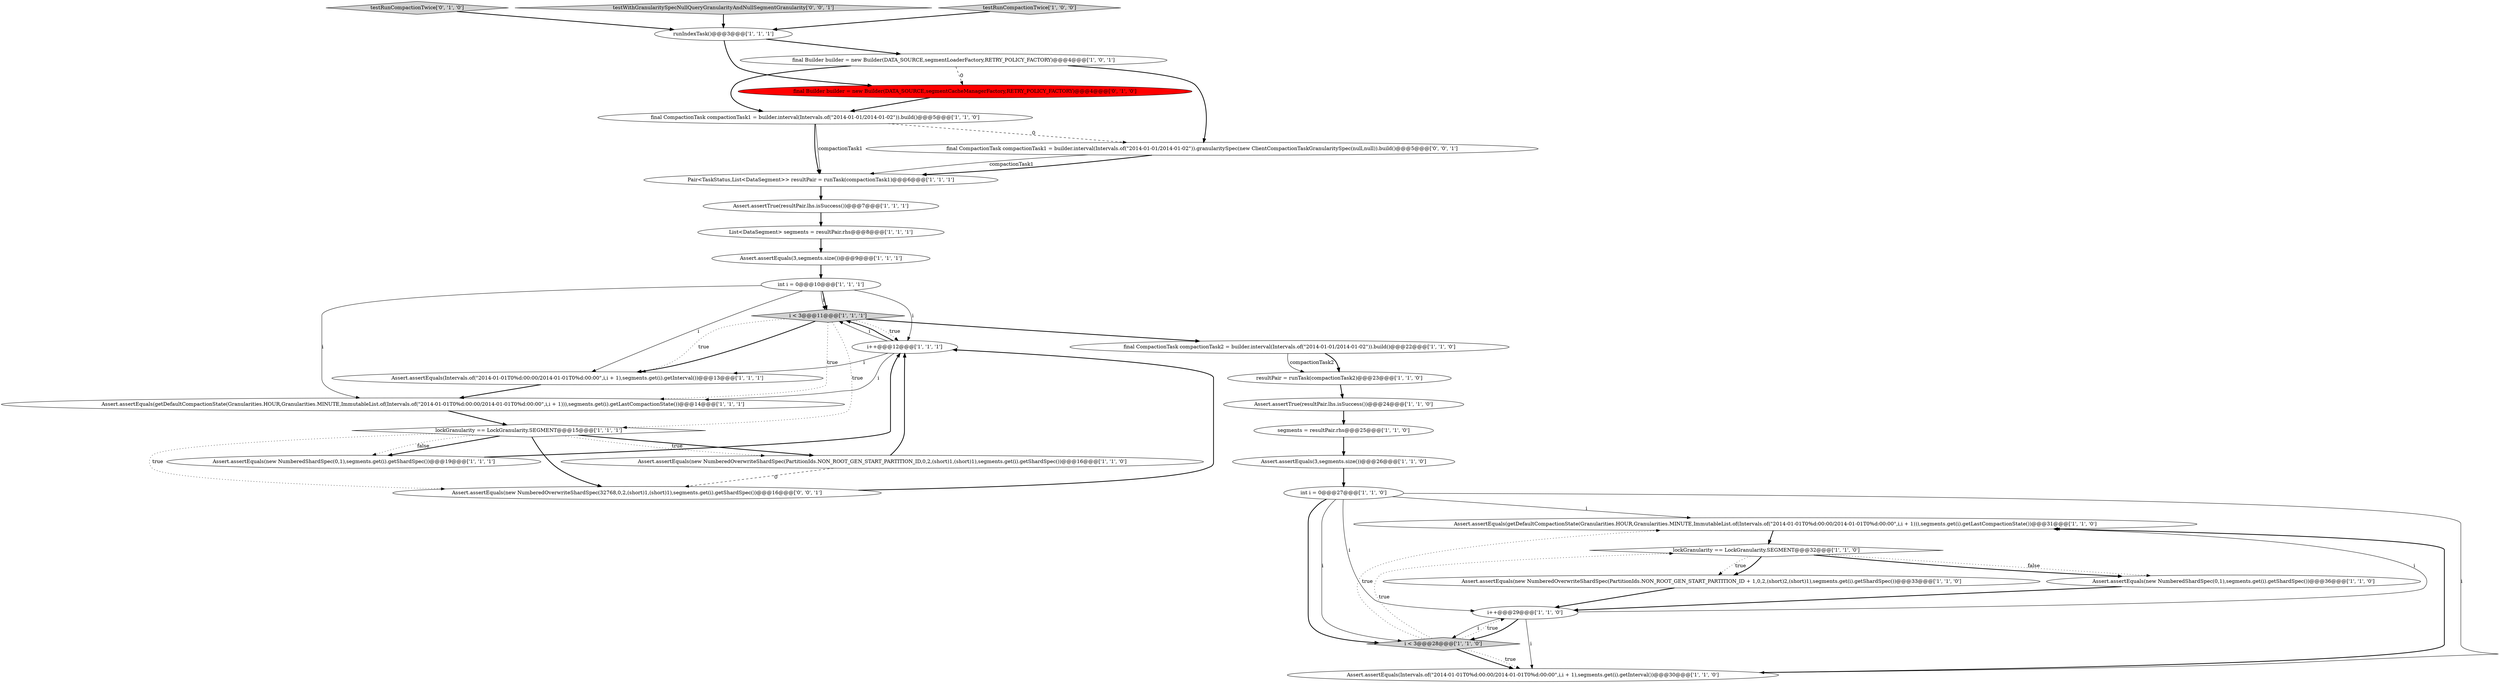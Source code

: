 digraph {
17 [style = filled, label = "Assert.assertEquals(getDefaultCompactionState(Granularities.HOUR,Granularities.MINUTE,ImmutableList.of(Intervals.of(\"2014-01-01T0%d:00:00/2014-01-01T0%d:00:00\",i,i + 1))),segments.get(i).getLastCompactionState())@@@31@@@['1', '1', '0']", fillcolor = white, shape = ellipse image = "AAA0AAABBB1BBB"];
8 [style = filled, label = "segments = resultPair.rhs@@@25@@@['1', '1', '0']", fillcolor = white, shape = ellipse image = "AAA0AAABBB1BBB"];
12 [style = filled, label = "i++@@@12@@@['1', '1', '1']", fillcolor = white, shape = ellipse image = "AAA0AAABBB1BBB"];
14 [style = filled, label = "i++@@@29@@@['1', '1', '0']", fillcolor = white, shape = ellipse image = "AAA0AAABBB1BBB"];
10 [style = filled, label = "Assert.assertEquals(3,segments.size())@@@26@@@['1', '1', '0']", fillcolor = white, shape = ellipse image = "AAA0AAABBB1BBB"];
11 [style = filled, label = "final Builder builder = new Builder(DATA_SOURCE,segmentLoaderFactory,RETRY_POLICY_FACTORY)@@@4@@@['1', '0', '1']", fillcolor = white, shape = ellipse image = "AAA0AAABBB1BBB"];
25 [style = filled, label = "lockGranularity == LockGranularity.SEGMENT@@@32@@@['1', '1', '0']", fillcolor = white, shape = diamond image = "AAA0AAABBB1BBB"];
18 [style = filled, label = "Assert.assertTrue(resultPair.lhs.isSuccess())@@@7@@@['1', '1', '1']", fillcolor = white, shape = ellipse image = "AAA0AAABBB1BBB"];
9 [style = filled, label = "i < 3@@@11@@@['1', '1', '1']", fillcolor = lightgray, shape = diamond image = "AAA0AAABBB1BBB"];
7 [style = filled, label = "Assert.assertEquals(Intervals.of(\"2014-01-01T0%d:00:00/2014-01-01T0%d:00:00\",i,i + 1),segments.get(i).getInterval())@@@30@@@['1', '1', '0']", fillcolor = white, shape = ellipse image = "AAA0AAABBB1BBB"];
29 [style = filled, label = "testRunCompactionTwice['0', '1', '0']", fillcolor = lightgray, shape = diamond image = "AAA0AAABBB2BBB"];
32 [style = filled, label = "testWithGranularitySpecNullQueryGranularityAndNullSegmentGranularity['0', '0', '1']", fillcolor = lightgray, shape = diamond image = "AAA0AAABBB3BBB"];
30 [style = filled, label = "final Builder builder = new Builder(DATA_SOURCE,segmentCacheManagerFactory,RETRY_POLICY_FACTORY)@@@4@@@['0', '1', '0']", fillcolor = red, shape = ellipse image = "AAA1AAABBB2BBB"];
13 [style = filled, label = "final CompactionTask compactionTask1 = builder.interval(Intervals.of(\"2014-01-01/2014-01-02\")).build()@@@5@@@['1', '1', '0']", fillcolor = white, shape = ellipse image = "AAA0AAABBB1BBB"];
16 [style = filled, label = "Pair<TaskStatus,List<DataSegment>> resultPair = runTask(compactionTask1)@@@6@@@['1', '1', '1']", fillcolor = white, shape = ellipse image = "AAA0AAABBB1BBB"];
15 [style = filled, label = "Assert.assertEquals(new NumberedOverwriteShardSpec(PartitionIds.NON_ROOT_GEN_START_PARTITION_ID,0,2,(short)1,(short)1),segments.get(i).getShardSpec())@@@16@@@['1', '1', '0']", fillcolor = white, shape = ellipse image = "AAA0AAABBB1BBB"];
6 [style = filled, label = "Assert.assertEquals(3,segments.size())@@@9@@@['1', '1', '1']", fillcolor = white, shape = ellipse image = "AAA0AAABBB1BBB"];
5 [style = filled, label = "int i = 0@@@27@@@['1', '1', '0']", fillcolor = white, shape = ellipse image = "AAA0AAABBB1BBB"];
1 [style = filled, label = "Assert.assertTrue(resultPair.lhs.isSuccess())@@@24@@@['1', '1', '0']", fillcolor = white, shape = ellipse image = "AAA0AAABBB1BBB"];
26 [style = filled, label = "Assert.assertEquals(Intervals.of(\"2014-01-01T0%d:00:00/2014-01-01T0%d:00:00\",i,i + 1),segments.get(i).getInterval())@@@13@@@['1', '1', '1']", fillcolor = white, shape = ellipse image = "AAA0AAABBB1BBB"];
27 [style = filled, label = "testRunCompactionTwice['1', '0', '0']", fillcolor = lightgray, shape = diamond image = "AAA0AAABBB1BBB"];
22 [style = filled, label = "Assert.assertEquals(new NumberedOverwriteShardSpec(PartitionIds.NON_ROOT_GEN_START_PARTITION_ID + 1,0,2,(short)2,(short)1),segments.get(i).getShardSpec())@@@33@@@['1', '1', '0']", fillcolor = white, shape = ellipse image = "AAA0AAABBB1BBB"];
31 [style = filled, label = "final CompactionTask compactionTask1 = builder.interval(Intervals.of(\"2014-01-01/2014-01-02\")).granularitySpec(new ClientCompactionTaskGranularitySpec(null,null)).build()@@@5@@@['0', '0', '1']", fillcolor = white, shape = ellipse image = "AAA0AAABBB3BBB"];
0 [style = filled, label = "i < 3@@@28@@@['1', '1', '0']", fillcolor = lightgray, shape = diamond image = "AAA0AAABBB1BBB"];
24 [style = filled, label = "resultPair = runTask(compactionTask2)@@@23@@@['1', '1', '0']", fillcolor = white, shape = ellipse image = "AAA0AAABBB1BBB"];
19 [style = filled, label = "Assert.assertEquals(getDefaultCompactionState(Granularities.HOUR,Granularities.MINUTE,ImmutableList.of(Intervals.of(\"2014-01-01T0%d:00:00/2014-01-01T0%d:00:00\",i,i + 1))),segments.get(i).getLastCompactionState())@@@14@@@['1', '1', '1']", fillcolor = white, shape = ellipse image = "AAA0AAABBB1BBB"];
28 [style = filled, label = "lockGranularity == LockGranularity.SEGMENT@@@15@@@['1', '1', '1']", fillcolor = white, shape = diamond image = "AAA0AAABBB1BBB"];
33 [style = filled, label = "Assert.assertEquals(new NumberedOverwriteShardSpec(32768,0,2,(short)1,(short)1),segments.get(i).getShardSpec())@@@16@@@['0', '0', '1']", fillcolor = white, shape = ellipse image = "AAA0AAABBB3BBB"];
3 [style = filled, label = "Assert.assertEquals(new NumberedShardSpec(0,1),segments.get(i).getShardSpec())@@@36@@@['1', '1', '0']", fillcolor = white, shape = ellipse image = "AAA0AAABBB1BBB"];
23 [style = filled, label = "Assert.assertEquals(new NumberedShardSpec(0,1),segments.get(i).getShardSpec())@@@19@@@['1', '1', '1']", fillcolor = white, shape = ellipse image = "AAA0AAABBB1BBB"];
20 [style = filled, label = "List<DataSegment> segments = resultPair.rhs@@@8@@@['1', '1', '1']", fillcolor = white, shape = ellipse image = "AAA0AAABBB1BBB"];
2 [style = filled, label = "runIndexTask()@@@3@@@['1', '1', '1']", fillcolor = white, shape = ellipse image = "AAA0AAABBB1BBB"];
4 [style = filled, label = "int i = 0@@@10@@@['1', '1', '1']", fillcolor = white, shape = ellipse image = "AAA0AAABBB1BBB"];
21 [style = filled, label = "final CompactionTask compactionTask2 = builder.interval(Intervals.of(\"2014-01-01/2014-01-02\")).build()@@@22@@@['1', '1', '0']", fillcolor = white, shape = ellipse image = "AAA0AAABBB1BBB"];
4->9 [style = bold, label=""];
17->25 [style = bold, label=""];
8->10 [style = bold, label=""];
13->16 [style = solid, label="compactionTask1"];
4->9 [style = solid, label="i"];
4->12 [style = solid, label="i"];
12->9 [style = solid, label="i"];
16->18 [style = bold, label=""];
9->12 [style = dotted, label="true"];
28->15 [style = bold, label=""];
1->8 [style = bold, label=""];
7->17 [style = bold, label=""];
30->13 [style = bold, label=""];
9->26 [style = dotted, label="true"];
25->22 [style = bold, label=""];
12->19 [style = solid, label="i"];
14->7 [style = solid, label="i"];
31->16 [style = bold, label=""];
14->17 [style = solid, label="i"];
28->33 [style = dotted, label="true"];
3->14 [style = bold, label=""];
25->3 [style = bold, label=""];
28->15 [style = dotted, label="true"];
12->26 [style = solid, label="i"];
21->24 [style = solid, label="compactionTask2"];
5->14 [style = solid, label="i"];
5->7 [style = solid, label="i"];
21->24 [style = bold, label=""];
20->6 [style = bold, label=""];
33->12 [style = bold, label=""];
26->19 [style = bold, label=""];
12->9 [style = bold, label=""];
0->25 [style = dotted, label="true"];
32->2 [style = bold, label=""];
13->16 [style = bold, label=""];
0->7 [style = bold, label=""];
5->17 [style = solid, label="i"];
9->26 [style = bold, label=""];
11->31 [style = bold, label=""];
6->4 [style = bold, label=""];
18->20 [style = bold, label=""];
29->2 [style = bold, label=""];
9->19 [style = dotted, label="true"];
10->5 [style = bold, label=""];
28->33 [style = bold, label=""];
14->0 [style = bold, label=""];
5->0 [style = bold, label=""];
31->16 [style = solid, label="compactionTask1"];
13->31 [style = dashed, label="0"];
28->23 [style = bold, label=""];
4->19 [style = solid, label="i"];
11->13 [style = bold, label=""];
15->33 [style = dashed, label="0"];
9->21 [style = bold, label=""];
25->22 [style = dotted, label="true"];
5->0 [style = solid, label="i"];
14->0 [style = solid, label="i"];
0->17 [style = dotted, label="true"];
0->14 [style = dotted, label="true"];
23->12 [style = bold, label=""];
15->12 [style = bold, label=""];
25->3 [style = dotted, label="false"];
4->26 [style = solid, label="i"];
19->28 [style = bold, label=""];
24->1 [style = bold, label=""];
28->23 [style = dotted, label="false"];
0->7 [style = dotted, label="true"];
22->14 [style = bold, label=""];
2->30 [style = bold, label=""];
11->30 [style = dashed, label="0"];
2->11 [style = bold, label=""];
27->2 [style = bold, label=""];
9->28 [style = dotted, label="true"];
}
